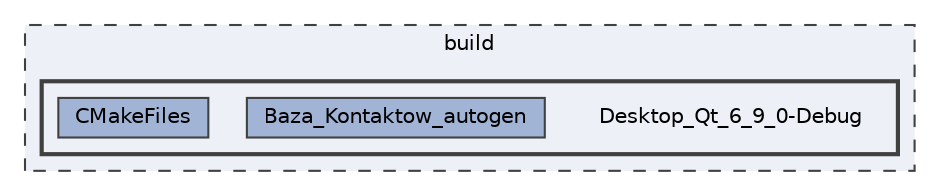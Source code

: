 digraph "build/Desktop_Qt_6_9_0-Debug"
{
 // LATEX_PDF_SIZE
  bgcolor="transparent";
  edge [fontname=Helvetica,fontsize=10,labelfontname=Helvetica,labelfontsize=10];
  node [fontname=Helvetica,fontsize=10,shape=box,height=0.2,width=0.4];
  compound=true
  subgraph clusterdir_4fef79e7177ba769987a8da36c892c5f {
    graph [ bgcolor="#edf0f7", pencolor="grey25", label="build", fontname=Helvetica,fontsize=10 style="filled,dashed", URL="dir_4fef79e7177ba769987a8da36c892c5f.html",tooltip=""]
  subgraph clusterdir_30c458b88f5fa99209d6334fa6c49ab2 {
    graph [ bgcolor="#edf0f7", pencolor="grey25", label="", fontname=Helvetica,fontsize=10 style="filled,bold", URL="dir_30c458b88f5fa99209d6334fa6c49ab2.html",tooltip=""]
    dir_30c458b88f5fa99209d6334fa6c49ab2 [shape=plaintext, label="Desktop_Qt_6_9_0-Debug"];
  dir_93eb6beae8c25232f51de61387b468ae [label="Baza_Kontaktow_autogen", fillcolor="#a2b4d6", color="grey25", style="filled", URL="dir_93eb6beae8c25232f51de61387b468ae.html",tooltip=""];
  dir_81b6c145b7c8568c76074225368256e5 [label="CMakeFiles", fillcolor="#a2b4d6", color="grey25", style="filled", URL="dir_81b6c145b7c8568c76074225368256e5.html",tooltip=""];
  }
  }
}
